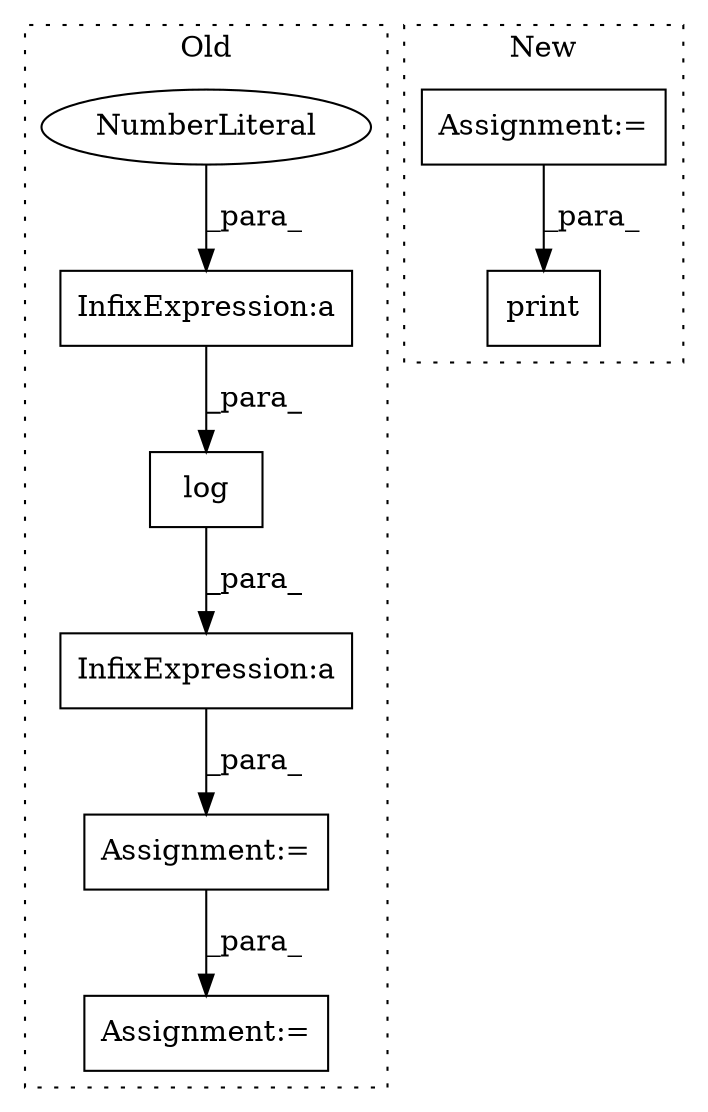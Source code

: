 digraph G {
subgraph cluster0 {
1 [label="log" a="32" s="4936,4961" l="4,1" shape="box"];
4 [label="Assignment:=" a="7" s="4910" l="1" shape="box"];
5 [label="InfixExpression:a" a="27" s="4942" l="3" shape="box"];
6 [label="InfixExpression:a" a="27" s="4967" l="3" shape="box"];
7 [label="NumberLiteral" a="34" s="4941" l="1" shape="ellipse"];
8 [label="Assignment:=" a="7" s="5000" l="1" shape="box"];
label = "Old";
style="dotted";
}
subgraph cluster1 {
2 [label="print" a="32" s="2497,2510" l="6,1" shape="box"];
3 [label="Assignment:=" a="7" s="2334" l="1" shape="box"];
label = "New";
style="dotted";
}
1 -> 6 [label="_para_"];
3 -> 2 [label="_para_"];
4 -> 8 [label="_para_"];
5 -> 1 [label="_para_"];
6 -> 4 [label="_para_"];
7 -> 5 [label="_para_"];
}